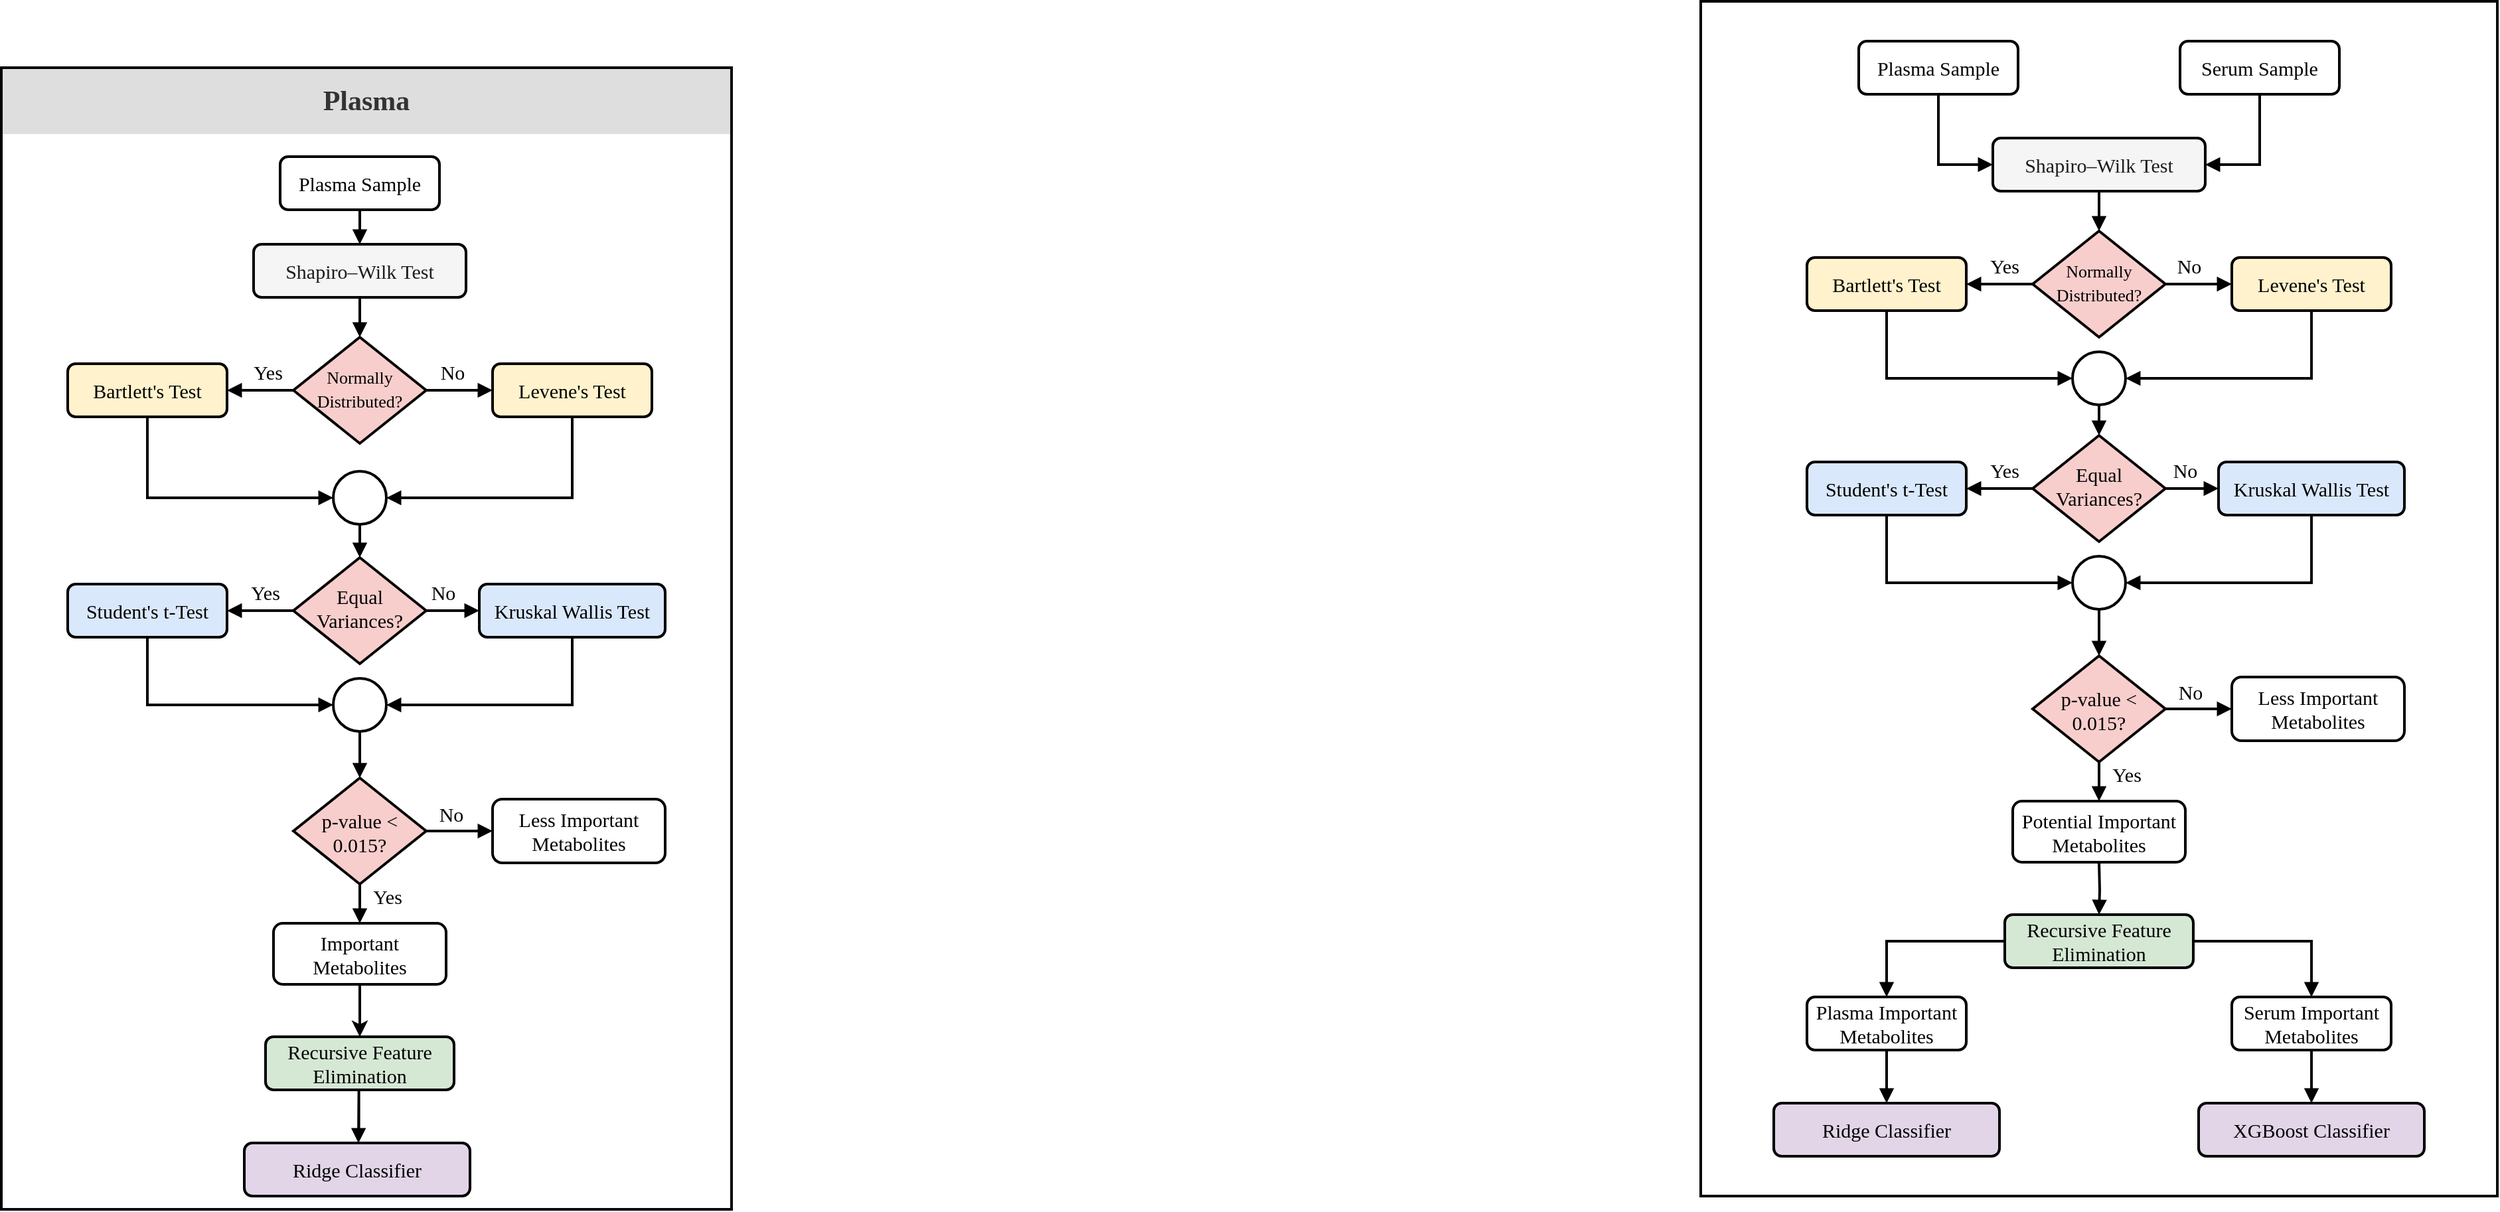 <mxfile version="15.9.1" type="device"><diagram id="C5RBs43oDa-KdzZeNtuy" name="Page-1"><mxGraphModel dx="2037" dy="1756" grid="1" gridSize="10" guides="1" tooltips="1" connect="1" arrows="1" fold="1" page="1" pageScale="1" pageWidth="827" pageHeight="1169" math="0" shadow="0"><root><mxCell id="WIyWlLk6GJQsqaUBKTNV-0"/><mxCell id="WIyWlLk6GJQsqaUBKTNV-1" parent="WIyWlLk6GJQsqaUBKTNV-0"/><mxCell id="wwj24LBQSRrs2mWUhyIL-0" value="" style="rounded=0;whiteSpace=wrap;html=1;fontFamily=Times New Roman;fontSize=15;fontColor=#000000;strokeColor=#000000;strokeWidth=2;fillColor=none;" parent="WIyWlLk6GJQsqaUBKTNV-1" vertex="1"><mxGeometry x="530" y="-70" width="600" height="900" as="geometry"/></mxCell><mxCell id="Ry-8MZ3kQZ3Y5aaG5d4y-0" style="edgeStyle=orthogonalEdgeStyle;rounded=0;orthogonalLoop=1;jettySize=auto;html=1;exitX=0;exitY=0.5;exitDx=0;exitDy=0;entryX=1;entryY=0.5;entryDx=0;entryDy=0;fontFamily=Times New Roman;fontSize=15;fontColor=#000000;endArrow=block;endFill=1;strokeWidth=2;" parent="WIyWlLk6GJQsqaUBKTNV-1" edge="1"><mxGeometry x="557" y="-24.5" as="geometry"><mxPoint x="772" y="347.75" as="sourcePoint"/></mxGeometry></mxCell><mxCell id="Ry-8MZ3kQZ3Y5aaG5d4y-55" value="&lt;font size=&quot;1&quot;&gt;&lt;b style=&quot;font-size: 21px&quot;&gt;Plasma&lt;br&gt;&lt;/b&gt;&lt;/font&gt;" style="rounded=0;whiteSpace=wrap;html=1;fontFamily=Times New Roman;fontSize=20;fontColor=#333333;strokeWidth=1;strokeColor=none;fillColor=#DEDEDE;" parent="WIyWlLk6GJQsqaUBKTNV-1" vertex="1"><mxGeometry x="-750" y="-20" width="550" height="50" as="geometry"/></mxCell><mxCell id="Ry-8MZ3kQZ3Y5aaG5d4y-63" value="" style="rounded=0;whiteSpace=wrap;html=1;fontFamily=Times New Roman;fontSize=15;fontColor=#000000;strokeColor=#000000;strokeWidth=2;fillColor=none;" parent="WIyWlLk6GJQsqaUBKTNV-1" vertex="1"><mxGeometry x="-750" y="-20" width="550" height="860" as="geometry"/></mxCell><mxCell id="mLjvoEHw3uMdFO4_nmo_-253" value="Shapiro–Wilk Test" style="rounded=1;whiteSpace=wrap;html=1;fontSize=15;glass=0;strokeWidth=2;shadow=0;fontStyle=0;fontFamily=Times New Roman;fillColor=#f5f5f5;fontColor=#1C1C1C;" parent="WIyWlLk6GJQsqaUBKTNV-1" vertex="1"><mxGeometry x="-560" y="113" width="160" height="40" as="geometry"/></mxCell><mxCell id="mLjvoEHw3uMdFO4_nmo_-255" value="&lt;font style=&quot;font-size: 13px&quot;&gt;Normally Distributed?&lt;/font&gt;" style="rhombus;whiteSpace=wrap;html=1;shadow=0;fontFamily=Times New Roman;fontSize=15;align=center;strokeWidth=2;spacing=6;spacingTop=-4;fontStyle=0;fillColor=#f8cecc;" parent="WIyWlLk6GJQsqaUBKTNV-1" vertex="1"><mxGeometry x="-530" y="183" width="100" height="80" as="geometry"/></mxCell><mxCell id="Ry-8MZ3kQZ3Y5aaG5d4y-53" style="edgeStyle=orthogonalEdgeStyle;rounded=0;orthogonalLoop=1;jettySize=auto;html=1;exitX=0.5;exitY=1;exitDx=0;exitDy=0;entryX=0.5;entryY=0;entryDx=0;entryDy=0;fontFamily=Times New Roman;fontSize=15;fontColor=#000000;endArrow=block;endFill=1;strokeWidth=2;" parent="WIyWlLk6GJQsqaUBKTNV-1" source="mLjvoEHw3uMdFO4_nmo_-253" target="mLjvoEHw3uMdFO4_nmo_-255" edge="1"><mxGeometry x="-750" y="-20" as="geometry"/></mxCell><mxCell id="mLjvoEHw3uMdFO4_nmo_-257" value="&lt;span style=&quot;font-size: 15px;&quot;&gt;Levene's Test&lt;/span&gt;" style="rounded=1;whiteSpace=wrap;html=1;fontSize=15;glass=0;strokeWidth=2;shadow=0;fontStyle=0;fontFamily=Times New Roman;fillColor=#fff2cc;" parent="WIyWlLk6GJQsqaUBKTNV-1" vertex="1"><mxGeometry x="-380" y="203" width="120" height="40" as="geometry"/></mxCell><mxCell id="Ry-8MZ3kQZ3Y5aaG5d4y-18" style="edgeStyle=orthogonalEdgeStyle;rounded=0;orthogonalLoop=1;jettySize=auto;html=1;exitX=1;exitY=0.5;exitDx=0;exitDy=0;entryX=0;entryY=0.5;entryDx=0;entryDy=0;fontFamily=Times New Roman;fontSize=15;fontColor=#000000;endArrow=block;endFill=1;strokeWidth=2;" parent="WIyWlLk6GJQsqaUBKTNV-1" source="mLjvoEHw3uMdFO4_nmo_-255" target="mLjvoEHw3uMdFO4_nmo_-257" edge="1"><mxGeometry x="-750" y="-20" as="geometry"/></mxCell><mxCell id="Ry-8MZ3kQZ3Y5aaG5d4y-52" style="edgeStyle=orthogonalEdgeStyle;rounded=0;orthogonalLoop=1;jettySize=auto;html=1;exitX=0.5;exitY=1;exitDx=0;exitDy=0;entryX=0.5;entryY=0;entryDx=0;entryDy=0;fontFamily=Times New Roman;fontSize=15;fontColor=#000000;endArrow=block;endFill=1;strokeWidth=2;" parent="WIyWlLk6GJQsqaUBKTNV-1" target="mLjvoEHw3uMdFO4_nmo_-253" edge="1"><mxGeometry x="-750" y="-20" as="geometry"><mxPoint x="-480" y="87" as="sourcePoint"/></mxGeometry></mxCell><mxCell id="mLjvoEHw3uMdFO4_nmo_-261" value="&lt;span style=&quot;font-size: 15px;&quot;&gt;Bartlett's Test&lt;/span&gt;" style="rounded=1;whiteSpace=wrap;html=1;fontSize=15;glass=0;strokeWidth=2;shadow=0;fontStyle=0;fontFamily=Times New Roman;fillColor=#fff2cc;" parent="WIyWlLk6GJQsqaUBKTNV-1" vertex="1"><mxGeometry x="-700" y="203" width="120" height="40" as="geometry"/></mxCell><mxCell id="Ry-8MZ3kQZ3Y5aaG5d4y-17" style="edgeStyle=orthogonalEdgeStyle;rounded=0;orthogonalLoop=1;jettySize=auto;html=1;exitX=0;exitY=0.5;exitDx=0;exitDy=0;entryX=1;entryY=0.5;entryDx=0;entryDy=0;fontFamily=Times New Roman;fontSize=15;fontColor=#000000;endArrow=block;endFill=1;strokeWidth=2;" parent="WIyWlLk6GJQsqaUBKTNV-1" source="mLjvoEHw3uMdFO4_nmo_-255" target="mLjvoEHw3uMdFO4_nmo_-261" edge="1"><mxGeometry x="-750" y="-20" as="geometry"/></mxCell><mxCell id="mLjvoEHw3uMdFO4_nmo_-262" value="Equal Variances?" style="rhombus;whiteSpace=wrap;html=1;shadow=0;fontFamily=Times New Roman;fontSize=15;align=center;strokeWidth=2;spacing=6;spacingTop=-4;fontStyle=0;fillColor=#f8cecc;" parent="WIyWlLk6GJQsqaUBKTNV-1" vertex="1"><mxGeometry x="-530" y="349" width="100" height="80" as="geometry"/></mxCell><mxCell id="mLjvoEHw3uMdFO4_nmo_-265" value="&lt;span style=&quot;font-size: 15px;&quot;&gt;Kruskal Wallis Test&lt;/span&gt;" style="rounded=1;whiteSpace=wrap;html=1;fontSize=15;glass=0;strokeWidth=2;shadow=0;fontStyle=0;fontFamily=Times New Roman;fillColor=#dae8fc;" parent="WIyWlLk6GJQsqaUBKTNV-1" vertex="1"><mxGeometry x="-390" y="369" width="140" height="40" as="geometry"/></mxCell><mxCell id="Ry-8MZ3kQZ3Y5aaG5d4y-20" style="edgeStyle=orthogonalEdgeStyle;rounded=0;orthogonalLoop=1;jettySize=auto;html=1;exitX=1;exitY=0.5;exitDx=0;exitDy=0;entryX=0;entryY=0.5;entryDx=0;entryDy=0;fontFamily=Times New Roman;fontSize=15;fontColor=#000000;endArrow=block;endFill=1;strokeWidth=2;" parent="WIyWlLk6GJQsqaUBKTNV-1" source="mLjvoEHw3uMdFO4_nmo_-262" target="mLjvoEHw3uMdFO4_nmo_-265" edge="1"><mxGeometry x="-750" y="-20" as="geometry"/></mxCell><mxCell id="mLjvoEHw3uMdFO4_nmo_-266" value="&lt;span style=&quot;font-size: 15px;&quot;&gt;Student's t-Test&lt;/span&gt;" style="rounded=1;whiteSpace=wrap;html=1;fontSize=15;glass=0;strokeWidth=2;shadow=0;fontStyle=0;fontFamily=Times New Roman;fillColor=#dae8fc;" parent="WIyWlLk6GJQsqaUBKTNV-1" vertex="1"><mxGeometry x="-700" y="369" width="120" height="40" as="geometry"/></mxCell><mxCell id="Ry-8MZ3kQZ3Y5aaG5d4y-19" style="edgeStyle=orthogonalEdgeStyle;rounded=0;orthogonalLoop=1;jettySize=auto;html=1;exitX=0;exitY=0.5;exitDx=0;exitDy=0;entryX=1;entryY=0.5;entryDx=0;entryDy=0;fontFamily=Times New Roman;fontSize=15;fontColor=#000000;endArrow=block;endFill=1;strokeWidth=2;" parent="WIyWlLk6GJQsqaUBKTNV-1" source="mLjvoEHw3uMdFO4_nmo_-262" target="mLjvoEHw3uMdFO4_nmo_-266" edge="1"><mxGeometry x="-750" y="-20" as="geometry"/></mxCell><mxCell id="Ry-8MZ3kQZ3Y5aaG5d4y-51" style="edgeStyle=orthogonalEdgeStyle;rounded=0;orthogonalLoop=1;jettySize=auto;html=1;exitX=0.5;exitY=1;exitDx=0;exitDy=0;entryX=0.5;entryY=0;entryDx=0;entryDy=0;fontFamily=Times New Roman;fontSize=15;fontColor=#000000;endArrow=block;endFill=1;strokeWidth=2;" parent="WIyWlLk6GJQsqaUBKTNV-1" source="mLjvoEHw3uMdFO4_nmo_-267" target="mLjvoEHw3uMdFO4_nmo_-262" edge="1"><mxGeometry x="-750" y="-20" as="geometry"/></mxCell><mxCell id="mLjvoEHw3uMdFO4_nmo_-267" value="" style="ellipse;whiteSpace=wrap;html=1;aspect=fixed;fontStyle=0;fontFamily=Times New Roman;fontSize=15;strokeWidth=2;" parent="WIyWlLk6GJQsqaUBKTNV-1" vertex="1"><mxGeometry x="-500" y="284" width="40" height="40" as="geometry"/></mxCell><mxCell id="Ry-8MZ3kQZ3Y5aaG5d4y-27" style="edgeStyle=orthogonalEdgeStyle;rounded=0;orthogonalLoop=1;jettySize=auto;html=1;exitX=0.5;exitY=1;exitDx=0;exitDy=0;entryX=1;entryY=0.5;entryDx=0;entryDy=0;fontFamily=Times New Roman;fontSize=15;fontColor=#000000;endArrow=block;endFill=1;strokeWidth=2;" parent="WIyWlLk6GJQsqaUBKTNV-1" source="mLjvoEHw3uMdFO4_nmo_-257" target="mLjvoEHw3uMdFO4_nmo_-267" edge="1"><mxGeometry x="-750" y="-20" as="geometry"/></mxCell><mxCell id="Ry-8MZ3kQZ3Y5aaG5d4y-26" style="edgeStyle=orthogonalEdgeStyle;rounded=0;orthogonalLoop=1;jettySize=auto;html=1;exitX=0.5;exitY=1;exitDx=0;exitDy=0;entryX=0;entryY=0.5;entryDx=0;entryDy=0;fontFamily=Times New Roman;fontSize=15;fontColor=#000000;endArrow=block;endFill=1;strokeWidth=2;" parent="WIyWlLk6GJQsqaUBKTNV-1" source="mLjvoEHw3uMdFO4_nmo_-261" target="mLjvoEHw3uMdFO4_nmo_-267" edge="1"><mxGeometry x="-750" y="-20" as="geometry"/></mxCell><mxCell id="mLjvoEHw3uMdFO4_nmo_-270" value="" style="ellipse;whiteSpace=wrap;html=1;aspect=fixed;fontStyle=0;fontFamily=Times New Roman;fontSize=15;strokeWidth=2;" parent="WIyWlLk6GJQsqaUBKTNV-1" vertex="1"><mxGeometry x="-500" y="440" width="40" height="40" as="geometry"/></mxCell><mxCell id="Ry-8MZ3kQZ3Y5aaG5d4y-28" style="edgeStyle=orthogonalEdgeStyle;rounded=0;orthogonalLoop=1;jettySize=auto;html=1;exitX=0.5;exitY=1;exitDx=0;exitDy=0;entryX=1;entryY=0.5;entryDx=0;entryDy=0;fontFamily=Times New Roman;fontSize=15;fontColor=#000000;endArrow=block;endFill=1;strokeWidth=2;" parent="WIyWlLk6GJQsqaUBKTNV-1" source="mLjvoEHw3uMdFO4_nmo_-265" target="mLjvoEHw3uMdFO4_nmo_-270" edge="1"><mxGeometry x="-750" y="-20" as="geometry"/></mxCell><mxCell id="Ry-8MZ3kQZ3Y5aaG5d4y-29" style="edgeStyle=orthogonalEdgeStyle;rounded=0;orthogonalLoop=1;jettySize=auto;html=1;exitX=0.5;exitY=1;exitDx=0;exitDy=0;entryX=0;entryY=0.5;entryDx=0;entryDy=0;fontFamily=Times New Roman;fontSize=15;fontColor=#000000;endArrow=block;endFill=1;strokeWidth=2;" parent="WIyWlLk6GJQsqaUBKTNV-1" source="mLjvoEHw3uMdFO4_nmo_-266" target="mLjvoEHw3uMdFO4_nmo_-270" edge="1"><mxGeometry x="-750" y="-20" as="geometry"/></mxCell><mxCell id="Ry-8MZ3kQZ3Y5aaG5d4y-47" style="edgeStyle=orthogonalEdgeStyle;rounded=0;orthogonalLoop=1;jettySize=auto;html=1;exitX=0.5;exitY=1;exitDx=0;exitDy=0;entryX=0.5;entryY=0;entryDx=0;entryDy=0;fontFamily=Times New Roman;fontSize=15;fontColor=#000000;endArrow=block;endFill=1;strokeWidth=2;" parent="WIyWlLk6GJQsqaUBKTNV-1" target="Ry-8MZ3kQZ3Y5aaG5d4y-46" edge="1"><mxGeometry x="-750" y="-20" as="geometry"><mxPoint x="-480" y="588" as="sourcePoint"/></mxGeometry></mxCell><mxCell id="mLjvoEHw3uMdFO4_nmo_-275" value="" style="rhombus;whiteSpace=wrap;html=1;shadow=0;fontFamily=Times New Roman;fontSize=15;align=center;strokeWidth=2;spacing=6;spacingTop=-4;fontStyle=0;fillColor=#f8cecc;" parent="WIyWlLk6GJQsqaUBKTNV-1" vertex="1"><mxGeometry x="-530" y="515" width="100" height="80" as="geometry"/></mxCell><mxCell id="Ry-8MZ3kQZ3Y5aaG5d4y-50" style="edgeStyle=orthogonalEdgeStyle;rounded=0;orthogonalLoop=1;jettySize=auto;html=1;exitX=0.5;exitY=1;exitDx=0;exitDy=0;entryX=0.5;entryY=0;entryDx=0;entryDy=0;fontFamily=Times New Roman;fontSize=15;fontColor=#000000;endArrow=block;endFill=1;strokeWidth=2;" parent="WIyWlLk6GJQsqaUBKTNV-1" source="mLjvoEHw3uMdFO4_nmo_-270" target="mLjvoEHw3uMdFO4_nmo_-275" edge="1"><mxGeometry x="-750" y="-20" as="geometry"/></mxCell><mxCell id="mLjvoEHw3uMdFO4_nmo_-278" value="Less Important Metabolites" style="rounded=1;whiteSpace=wrap;html=1;fontSize=15;glass=0;strokeWidth=2;shadow=0;fontStyle=0;fontFamily=Times New Roman;" parent="WIyWlLk6GJQsqaUBKTNV-1" vertex="1"><mxGeometry x="-380" y="531" width="130" height="48" as="geometry"/></mxCell><mxCell id="Ry-8MZ3kQZ3Y5aaG5d4y-22" style="edgeStyle=orthogonalEdgeStyle;rounded=0;orthogonalLoop=1;jettySize=auto;html=1;exitX=1;exitY=0.5;exitDx=0;exitDy=0;entryX=0;entryY=0.5;entryDx=0;entryDy=0;fontFamily=Times New Roman;fontSize=15;fontColor=#000000;endArrow=block;endFill=1;strokeWidth=2;" parent="WIyWlLk6GJQsqaUBKTNV-1" source="mLjvoEHw3uMdFO4_nmo_-275" target="mLjvoEHw3uMdFO4_nmo_-278" edge="1"><mxGeometry x="-750" y="-20" as="geometry"/></mxCell><mxCell id="Ry-8MZ3kQZ3Y5aaG5d4y-23" value="Yes" style="text;html=1;strokeColor=none;fillColor=none;align=center;verticalAlign=middle;whiteSpace=wrap;rounded=0;fontFamily=Times New Roman;fontSize=15;fontColor=#000000;strokeWidth=2;" parent="WIyWlLk6GJQsqaUBKTNV-1" vertex="1"><mxGeometry x="-569" y="199" width="40" height="20" as="geometry"/></mxCell><mxCell id="Ry-8MZ3kQZ3Y5aaG5d4y-24" value="No" style="text;html=1;strokeColor=none;fillColor=none;align=center;verticalAlign=middle;whiteSpace=wrap;rounded=0;fontFamily=Times New Roman;fontSize=15;fontColor=#000000;strokeWidth=2;" parent="WIyWlLk6GJQsqaUBKTNV-1" vertex="1"><mxGeometry x="-430" y="199" width="40" height="20" as="geometry"/></mxCell><mxCell id="Ry-8MZ3kQZ3Y5aaG5d4y-38" value="Yes" style="text;html=1;strokeColor=none;fillColor=none;align=center;verticalAlign=middle;whiteSpace=wrap;rounded=0;fontFamily=Times New Roman;fontSize=15;fontColor=#000000;strokeWidth=2;" parent="WIyWlLk6GJQsqaUBKTNV-1" vertex="1"><mxGeometry x="-571" y="365" width="40" height="20" as="geometry"/></mxCell><mxCell id="Ry-8MZ3kQZ3Y5aaG5d4y-39" value="No" style="text;html=1;strokeColor=none;fillColor=none;align=center;verticalAlign=middle;whiteSpace=wrap;rounded=0;fontFamily=Times New Roman;fontSize=15;fontColor=#000000;strokeWidth=2;" parent="WIyWlLk6GJQsqaUBKTNV-1" vertex="1"><mxGeometry x="-437" y="365" width="40" height="20" as="geometry"/></mxCell><mxCell id="Ry-8MZ3kQZ3Y5aaG5d4y-41" value="No" style="text;html=1;strokeColor=none;fillColor=none;align=center;verticalAlign=middle;whiteSpace=wrap;rounded=0;fontFamily=Times New Roman;fontSize=15;fontColor=#000000;strokeWidth=2;" parent="WIyWlLk6GJQsqaUBKTNV-1" vertex="1"><mxGeometry x="-431" y="532" width="40" height="20" as="geometry"/></mxCell><mxCell id="oXN0grTlK2eAXWDE2k6D-16" value="" style="edgeStyle=orthogonalEdgeStyle;rounded=0;orthogonalLoop=1;jettySize=auto;html=1;strokeWidth=2;exitX=0.5;exitY=1;exitDx=0;exitDy=0;" parent="WIyWlLk6GJQsqaUBKTNV-1" source="Ry-8MZ3kQZ3Y5aaG5d4y-46" target="oXN0grTlK2eAXWDE2k6D-1" edge="1"><mxGeometry x="-750" y="-20" as="geometry"><mxPoint x="-545" y="645" as="sourcePoint"/></mxGeometry></mxCell><mxCell id="Ry-8MZ3kQZ3Y5aaG5d4y-46" value="Important Metabolites" style="rounded=1;whiteSpace=wrap;html=1;fontSize=15;glass=0;strokeWidth=2;shadow=0;fontStyle=0;fontFamily=Times New Roman;" parent="WIyWlLk6GJQsqaUBKTNV-1" vertex="1"><mxGeometry x="-545" y="624.5" width="130" height="46" as="geometry"/></mxCell><mxCell id="Ry-8MZ3kQZ3Y5aaG5d4y-48" value="Yes" style="text;html=1;strokeColor=none;fillColor=none;align=center;verticalAlign=middle;whiteSpace=wrap;rounded=0;fontFamily=Times New Roman;fontSize=15;fontColor=#000000;strokeWidth=2;" parent="WIyWlLk6GJQsqaUBKTNV-1" vertex="1"><mxGeometry x="-479" y="594" width="40" height="20" as="geometry"/></mxCell><mxCell id="Y5gwh7BrrQ3LUPZN5DZS-0" value="&lt;font face=&quot;Times New Roman&quot;&gt;&lt;span style=&quot;font-size: 15px&quot;&gt;p-value &amp;lt; 0.015?&lt;/span&gt;&lt;/font&gt;" style="text;html=1;strokeColor=none;fillColor=none;align=center;verticalAlign=middle;whiteSpace=wrap;rounded=0;" parent="WIyWlLk6GJQsqaUBKTNV-1" vertex="1"><mxGeometry x="-515" y="536" width="70" height="40" as="geometry"/></mxCell><mxCell id="oXN0grTlK2eAXWDE2k6D-1" value="Recursive Feature Elimination" style="rounded=1;whiteSpace=wrap;html=1;fontSize=15;glass=0;strokeWidth=2;shadow=0;fontStyle=0;fontFamily=Times New Roman;fillColor=#d5e8d4;" parent="WIyWlLk6GJQsqaUBKTNV-1" vertex="1"><mxGeometry x="-551" y="710" width="142" height="40" as="geometry"/></mxCell><mxCell id="oXN0grTlK2eAXWDE2k6D-13" value="&lt;span style=&quot;font-size: 15px&quot;&gt;Ridge Classifier&lt;/span&gt;" style="rounded=1;whiteSpace=wrap;html=1;fontSize=15;glass=0;strokeWidth=2;shadow=0;fontStyle=0;fontFamily=Times New Roman;fillColor=#e1d5e7;" parent="WIyWlLk6GJQsqaUBKTNV-1" vertex="1"><mxGeometry x="-567" y="790" width="170" height="40" as="geometry"/></mxCell><mxCell id="oXN0grTlK2eAXWDE2k6D-22" value="Shapiro–Wilk Test" style="rounded=1;whiteSpace=wrap;html=1;fontSize=15;glass=0;strokeWidth=2;shadow=0;fontStyle=0;fontFamily=Times New Roman;fillColor=#f5f5f5;fontColor=#1C1C1C;" parent="WIyWlLk6GJQsqaUBKTNV-1" vertex="1"><mxGeometry x="750" y="33" width="160" height="40" as="geometry"/></mxCell><mxCell id="oXN0grTlK2eAXWDE2k6D-25" value="&lt;font style=&quot;font-size: 13px&quot;&gt;Normally Distributed?&lt;/font&gt;" style="rhombus;whiteSpace=wrap;html=1;shadow=0;fontFamily=Times New Roman;fontSize=15;align=center;strokeWidth=2;spacing=6;spacingTop=-4;fontStyle=0;fillColor=#f8cecc;" parent="WIyWlLk6GJQsqaUBKTNV-1" vertex="1"><mxGeometry x="780" y="103" width="100" height="80" as="geometry"/></mxCell><mxCell id="oXN0grTlK2eAXWDE2k6D-21" style="edgeStyle=orthogonalEdgeStyle;rounded=0;orthogonalLoop=1;jettySize=auto;html=1;exitX=0.5;exitY=1;exitDx=0;exitDy=0;entryX=0.5;entryY=0;entryDx=0;entryDy=0;fontFamily=Helvetica;fontSize=11;fontColor=rgb(0, 0, 0);endArrow=block;endFill=1;strokeWidth=2;" parent="WIyWlLk6GJQsqaUBKTNV-1" source="oXN0grTlK2eAXWDE2k6D-22" target="oXN0grTlK2eAXWDE2k6D-25" edge="1"><mxGeometry x="-40" y="-100" as="geometry"/></mxCell><mxCell id="oXN0grTlK2eAXWDE2k6D-27" value="&lt;span style=&quot;font-size: 15px;&quot;&gt;Levene's Test&lt;/span&gt;" style="rounded=1;whiteSpace=wrap;html=1;fontSize=15;glass=0;strokeWidth=2;shadow=0;fontStyle=0;fontFamily=Times New Roman;fillColor=#fff2cc;" parent="WIyWlLk6GJQsqaUBKTNV-1" vertex="1"><mxGeometry x="930" y="123" width="120" height="40" as="geometry"/></mxCell><mxCell id="oXN0grTlK2eAXWDE2k6D-24" style="edgeStyle=orthogonalEdgeStyle;rounded=0;orthogonalLoop=1;jettySize=auto;html=1;exitX=1;exitY=0.5;exitDx=0;exitDy=0;entryX=0;entryY=0.5;entryDx=0;entryDy=0;fontFamily=Helvetica;fontSize=11;fontColor=rgb(0, 0, 0);endArrow=block;endFill=1;strokeWidth=2;" parent="WIyWlLk6GJQsqaUBKTNV-1" source="oXN0grTlK2eAXWDE2k6D-25" target="oXN0grTlK2eAXWDE2k6D-27" edge="1"><mxGeometry x="-40" y="-100" as="geometry"/></mxCell><mxCell id="oXN0grTlK2eAXWDE2k6D-31" value="&lt;span style=&quot;font-size: 15px;&quot;&gt;Bartlett's Test&lt;/span&gt;" style="rounded=1;whiteSpace=wrap;html=1;fontSize=15;glass=0;strokeWidth=2;shadow=0;fontStyle=0;fontFamily=Times New Roman;fillColor=#fff2cc;" parent="WIyWlLk6GJQsqaUBKTNV-1" vertex="1"><mxGeometry x="610" y="123" width="120" height="40" as="geometry"/></mxCell><mxCell id="oXN0grTlK2eAXWDE2k6D-23" style="edgeStyle=orthogonalEdgeStyle;rounded=0;orthogonalLoop=1;jettySize=auto;html=1;exitX=0;exitY=0.5;exitDx=0;exitDy=0;entryX=1;entryY=0.5;entryDx=0;entryDy=0;fontFamily=Helvetica;fontSize=11;fontColor=rgb(0, 0, 0);endArrow=block;endFill=1;strokeWidth=2;" parent="WIyWlLk6GJQsqaUBKTNV-1" source="oXN0grTlK2eAXWDE2k6D-25" target="oXN0grTlK2eAXWDE2k6D-31" edge="1"><mxGeometry x="-40" y="-100" as="geometry"/></mxCell><mxCell id="oXN0grTlK2eAXWDE2k6D-34" value="Equal Variances?" style="rhombus;whiteSpace=wrap;html=1;shadow=0;fontFamily=Times New Roman;fontSize=15;align=center;strokeWidth=2;spacing=6;spacingTop=-4;fontStyle=0;fillColor=#f8cecc;" parent="WIyWlLk6GJQsqaUBKTNV-1" vertex="1"><mxGeometry x="780" y="257" width="100" height="80" as="geometry"/></mxCell><mxCell id="oXN0grTlK2eAXWDE2k6D-36" value="&lt;span style=&quot;font-size: 15px;&quot;&gt;Kruskal Wallis Test&lt;/span&gt;" style="rounded=1;whiteSpace=wrap;html=1;fontSize=15;glass=0;strokeWidth=2;shadow=0;fontStyle=0;fontFamily=Times New Roman;fillColor=#dae8fc;" parent="WIyWlLk6GJQsqaUBKTNV-1" vertex="1"><mxGeometry x="920" y="277" width="140" height="40" as="geometry"/></mxCell><mxCell id="oXN0grTlK2eAXWDE2k6D-33" style="edgeStyle=orthogonalEdgeStyle;rounded=0;orthogonalLoop=1;jettySize=auto;html=1;exitX=1;exitY=0.5;exitDx=0;exitDy=0;entryX=0;entryY=0.5;entryDx=0;entryDy=0;fontFamily=Helvetica;fontSize=11;fontColor=rgb(0, 0, 0);endArrow=block;endFill=1;strokeWidth=2;" parent="WIyWlLk6GJQsqaUBKTNV-1" source="oXN0grTlK2eAXWDE2k6D-34" target="oXN0grTlK2eAXWDE2k6D-36" edge="1"><mxGeometry x="-40" y="-112" as="geometry"/></mxCell><mxCell id="oXN0grTlK2eAXWDE2k6D-38" value="&lt;span style=&quot;font-size: 15px;&quot;&gt;Student's t-Test&lt;/span&gt;" style="rounded=1;whiteSpace=wrap;html=1;fontSize=15;glass=0;strokeWidth=2;shadow=0;fontStyle=0;fontFamily=Times New Roman;fillColor=#dae8fc;" parent="WIyWlLk6GJQsqaUBKTNV-1" vertex="1"><mxGeometry x="610" y="277" width="120" height="40" as="geometry"/></mxCell><mxCell id="oXN0grTlK2eAXWDE2k6D-32" style="edgeStyle=orthogonalEdgeStyle;rounded=0;orthogonalLoop=1;jettySize=auto;html=1;exitX=0;exitY=0.5;exitDx=0;exitDy=0;entryX=1;entryY=0.5;entryDx=0;entryDy=0;fontFamily=Helvetica;fontSize=11;fontColor=rgb(0, 0, 0);endArrow=block;endFill=1;strokeWidth=2;" parent="WIyWlLk6GJQsqaUBKTNV-1" source="oXN0grTlK2eAXWDE2k6D-34" target="oXN0grTlK2eAXWDE2k6D-38" edge="1"><mxGeometry x="-40" y="-112" as="geometry"/></mxCell><mxCell id="oXN0grTlK2eAXWDE2k6D-39" style="edgeStyle=orthogonalEdgeStyle;rounded=0;orthogonalLoop=1;jettySize=auto;html=1;exitX=0.5;exitY=1;exitDx=0;exitDy=0;entryX=0.5;entryY=0;entryDx=0;entryDy=0;fontFamily=Helvetica;fontSize=11;fontColor=rgb(0, 0, 0);endArrow=block;endFill=1;strokeWidth=2;" parent="WIyWlLk6GJQsqaUBKTNV-1" source="oXN0grTlK2eAXWDE2k6D-40" target="oXN0grTlK2eAXWDE2k6D-34" edge="1"><mxGeometry x="-40" y="-112" as="geometry"/></mxCell><mxCell id="oXN0grTlK2eAXWDE2k6D-40" value="" style="ellipse;whiteSpace=wrap;html=1;aspect=fixed;fontStyle=0;fontFamily=Times New Roman;fontSize=15;strokeWidth=2;" parent="WIyWlLk6GJQsqaUBKTNV-1" vertex="1"><mxGeometry x="810" y="194" width="40" height="40" as="geometry"/></mxCell><mxCell id="oXN0grTlK2eAXWDE2k6D-26" style="edgeStyle=orthogonalEdgeStyle;rounded=0;orthogonalLoop=1;jettySize=auto;html=1;exitX=0.5;exitY=1;exitDx=0;exitDy=0;entryX=1;entryY=0.5;entryDx=0;entryDy=0;fontFamily=Helvetica;fontSize=11;fontColor=rgb(0, 0, 0);endArrow=block;endFill=1;strokeWidth=2;" parent="WIyWlLk6GJQsqaUBKTNV-1" source="oXN0grTlK2eAXWDE2k6D-27" target="oXN0grTlK2eAXWDE2k6D-40" edge="1"><mxGeometry x="-40" y="-100" as="geometry"/></mxCell><mxCell id="oXN0grTlK2eAXWDE2k6D-30" style="edgeStyle=orthogonalEdgeStyle;rounded=0;orthogonalLoop=1;jettySize=auto;html=1;exitX=0.5;exitY=1;exitDx=0;exitDy=0;entryX=0;entryY=0.5;entryDx=0;entryDy=0;fontFamily=Helvetica;fontSize=11;fontColor=rgb(0, 0, 0);endArrow=block;endFill=1;strokeWidth=2;" parent="WIyWlLk6GJQsqaUBKTNV-1" source="oXN0grTlK2eAXWDE2k6D-31" target="oXN0grTlK2eAXWDE2k6D-40" edge="1"><mxGeometry x="-40" y="-100" as="geometry"/></mxCell><mxCell id="oXN0grTlK2eAXWDE2k6D-42" value="" style="ellipse;whiteSpace=wrap;html=1;aspect=fixed;fontStyle=0;fontFamily=Times New Roman;fontSize=15;strokeWidth=2;" parent="WIyWlLk6GJQsqaUBKTNV-1" vertex="1"><mxGeometry x="810" y="348" width="40" height="40" as="geometry"/></mxCell><mxCell id="oXN0grTlK2eAXWDE2k6D-35" style="edgeStyle=orthogonalEdgeStyle;rounded=0;orthogonalLoop=1;jettySize=auto;html=1;exitX=0.5;exitY=1;exitDx=0;exitDy=0;entryX=1;entryY=0.5;entryDx=0;entryDy=0;fontFamily=Helvetica;fontSize=11;fontColor=rgb(0, 0, 0);endArrow=block;endFill=1;strokeWidth=2;" parent="WIyWlLk6GJQsqaUBKTNV-1" source="oXN0grTlK2eAXWDE2k6D-36" target="oXN0grTlK2eAXWDE2k6D-42" edge="1"><mxGeometry x="-40" y="-112" as="geometry"/></mxCell><mxCell id="oXN0grTlK2eAXWDE2k6D-37" style="edgeStyle=orthogonalEdgeStyle;rounded=0;orthogonalLoop=1;jettySize=auto;html=1;exitX=0.5;exitY=1;exitDx=0;exitDy=0;entryX=0;entryY=0.5;entryDx=0;entryDy=0;fontFamily=Helvetica;fontSize=11;fontColor=rgb(0, 0, 0);endArrow=block;endFill=1;strokeWidth=2;" parent="WIyWlLk6GJQsqaUBKTNV-1" source="oXN0grTlK2eAXWDE2k6D-38" target="oXN0grTlK2eAXWDE2k6D-42" edge="1"><mxGeometry x="-40" y="-112" as="geometry"/></mxCell><mxCell id="oXN0grTlK2eAXWDE2k6D-44" style="edgeStyle=orthogonalEdgeStyle;rounded=0;orthogonalLoop=1;jettySize=auto;html=1;exitX=0.5;exitY=1;exitDx=0;exitDy=0;entryX=0.5;entryY=0;entryDx=0;entryDy=0;fontFamily=Helvetica;fontSize=11;fontColor=rgb(0, 0, 0);endArrow=block;endFill=1;strokeWidth=2;" parent="WIyWlLk6GJQsqaUBKTNV-1" target="oXN0grTlK2eAXWDE2k6D-54" edge="1"><mxGeometry x="-40" y="-112" as="geometry"><mxPoint x="830" y="496" as="sourcePoint"/></mxGeometry></mxCell><mxCell id="oXN0grTlK2eAXWDE2k6D-45" value="" style="rhombus;whiteSpace=wrap;html=1;shadow=0;fontFamily=Times New Roman;fontSize=15;align=center;strokeWidth=2;spacing=6;spacingTop=-4;fontStyle=0;fillColor=#f8cecc;" parent="WIyWlLk6GJQsqaUBKTNV-1" vertex="1"><mxGeometry x="780" y="423" width="100" height="80" as="geometry"/></mxCell><mxCell id="oXN0grTlK2eAXWDE2k6D-41" style="edgeStyle=orthogonalEdgeStyle;rounded=0;orthogonalLoop=1;jettySize=auto;html=1;exitX=0.5;exitY=1;exitDx=0;exitDy=0;entryX=0.5;entryY=0;entryDx=0;entryDy=0;fontFamily=Helvetica;fontSize=11;fontColor=rgb(0, 0, 0);endArrow=block;endFill=1;strokeWidth=2;" parent="WIyWlLk6GJQsqaUBKTNV-1" source="oXN0grTlK2eAXWDE2k6D-42" target="oXN0grTlK2eAXWDE2k6D-45" edge="1"><mxGeometry x="-40" y="-112" as="geometry"/></mxCell><mxCell id="oXN0grTlK2eAXWDE2k6D-46" value="Less Important Metabolites" style="rounded=1;whiteSpace=wrap;html=1;fontSize=15;glass=0;strokeWidth=2;shadow=0;fontStyle=0;fontFamily=Times New Roman;" parent="WIyWlLk6GJQsqaUBKTNV-1" vertex="1"><mxGeometry x="930" y="439" width="130" height="48" as="geometry"/></mxCell><mxCell id="oXN0grTlK2eAXWDE2k6D-43" style="edgeStyle=orthogonalEdgeStyle;rounded=0;orthogonalLoop=1;jettySize=auto;html=1;exitX=1;exitY=0.5;exitDx=0;exitDy=0;entryX=0;entryY=0.5;entryDx=0;entryDy=0;fontFamily=Helvetica;fontSize=11;fontColor=rgb(0, 0, 0);endArrow=block;endFill=1;strokeWidth=2;" parent="WIyWlLk6GJQsqaUBKTNV-1" source="oXN0grTlK2eAXWDE2k6D-45" target="oXN0grTlK2eAXWDE2k6D-46" edge="1"><mxGeometry x="-40" y="-112" as="geometry"/></mxCell><mxCell id="oXN0grTlK2eAXWDE2k6D-47" value="Yes" style="text;html=1;strokeColor=none;fillColor=none;align=center;verticalAlign=middle;whiteSpace=wrap;rounded=0;fontFamily=Times New Roman;fontSize=15;fontColor=#000000;strokeWidth=2;" parent="WIyWlLk6GJQsqaUBKTNV-1" vertex="1"><mxGeometry x="739" y="119" width="40" height="20" as="geometry"/></mxCell><mxCell id="oXN0grTlK2eAXWDE2k6D-48" value="No" style="text;html=1;strokeColor=none;fillColor=none;align=center;verticalAlign=middle;whiteSpace=wrap;rounded=0;fontFamily=Times New Roman;fontSize=15;fontColor=#000000;strokeWidth=2;" parent="WIyWlLk6GJQsqaUBKTNV-1" vertex="1"><mxGeometry x="878" y="119" width="40" height="20" as="geometry"/></mxCell><mxCell id="oXN0grTlK2eAXWDE2k6D-49" value="Yes" style="text;html=1;strokeColor=none;fillColor=none;align=center;verticalAlign=middle;whiteSpace=wrap;rounded=0;fontFamily=Times New Roman;fontSize=15;fontColor=#000000;strokeWidth=2;" parent="WIyWlLk6GJQsqaUBKTNV-1" vertex="1"><mxGeometry x="739" y="273" width="40" height="20" as="geometry"/></mxCell><mxCell id="oXN0grTlK2eAXWDE2k6D-50" value="No" style="text;html=1;strokeColor=none;fillColor=none;align=center;verticalAlign=middle;whiteSpace=wrap;rounded=0;fontFamily=Times New Roman;fontSize=15;fontColor=#000000;strokeWidth=2;" parent="WIyWlLk6GJQsqaUBKTNV-1" vertex="1"><mxGeometry x="875" y="273" width="40" height="20" as="geometry"/></mxCell><mxCell id="oXN0grTlK2eAXWDE2k6D-51" value="No" style="text;html=1;strokeColor=none;fillColor=none;align=center;verticalAlign=middle;whiteSpace=wrap;rounded=0;fontFamily=Times New Roman;fontSize=15;fontColor=#000000;strokeWidth=2;" parent="WIyWlLk6GJQsqaUBKTNV-1" vertex="1"><mxGeometry x="879" y="440" width="40" height="20" as="geometry"/></mxCell><mxCell id="oXN0grTlK2eAXWDE2k6D-54" value="Potential Important Metabolites" style="rounded=1;whiteSpace=wrap;html=1;fontSize=15;glass=0;strokeWidth=2;shadow=0;fontStyle=0;fontFamily=Times New Roman;" parent="WIyWlLk6GJQsqaUBKTNV-1" vertex="1"><mxGeometry x="765" y="532.5" width="130" height="46" as="geometry"/></mxCell><mxCell id="oXN0grTlK2eAXWDE2k6D-55" value="Yes" style="text;html=1;strokeColor=none;fillColor=none;align=center;verticalAlign=middle;whiteSpace=wrap;rounded=0;fontFamily=Times New Roman;fontSize=15;fontColor=#000000;strokeWidth=2;" parent="WIyWlLk6GJQsqaUBKTNV-1" vertex="1"><mxGeometry x="831" y="502" width="40" height="20" as="geometry"/></mxCell><mxCell id="oXN0grTlK2eAXWDE2k6D-56" value="&lt;font face=&quot;Times New Roman&quot;&gt;&lt;span style=&quot;font-size: 15px&quot;&gt;p-value &amp;lt; 0.015?&lt;/span&gt;&lt;/font&gt;" style="text;html=1;strokeColor=none;fillColor=none;align=center;verticalAlign=middle;whiteSpace=wrap;rounded=0;" parent="WIyWlLk6GJQsqaUBKTNV-1" vertex="1"><mxGeometry x="795" y="444" width="70" height="40" as="geometry"/></mxCell><mxCell id="oXN0grTlK2eAXWDE2k6D-61" value="&lt;span style=&quot;font-size: 15px&quot;&gt;XGBoost Classifier&lt;/span&gt;" style="rounded=1;whiteSpace=wrap;html=1;fontSize=15;glass=0;strokeWidth=2;shadow=0;fontStyle=0;fontFamily=Times New Roman;fillColor=#e1d5e7;" parent="WIyWlLk6GJQsqaUBKTNV-1" vertex="1"><mxGeometry x="905" y="760" width="170" height="40" as="geometry"/></mxCell><mxCell id="xgjm8-QiR800L5wqgHzL-3" style="edgeStyle=orthogonalEdgeStyle;rounded=0;orthogonalLoop=1;jettySize=auto;html=1;fontFamily=Times New Roman;fontSize=15;fontColor=#000000;endArrow=block;endFill=1;strokeWidth=2;" parent="WIyWlLk6GJQsqaUBKTNV-1" edge="1"><mxGeometry x="-1350.53" as="geometry"><mxPoint x="-480.71" y="780.06" as="sourcePoint"/><mxPoint x="-481" y="790" as="targetPoint"/><Array as="points"><mxPoint x="-480.71" y="750.06"/><mxPoint x="-480.71" y="750.06"/></Array></mxGeometry></mxCell><mxCell id="xgjm8-QiR800L5wqgHzL-5" value="" style="edgeStyle=orthogonalEdgeStyle;rounded=0;orthogonalLoop=1;jettySize=auto;html=1;strokeWidth=2;exitX=0.5;exitY=1;exitDx=0;exitDy=0;endArrow=block;endFill=1;" parent="WIyWlLk6GJQsqaUBKTNV-1" target="xgjm8-QiR800L5wqgHzL-6" edge="1"><mxGeometry x="560" y="-112" as="geometry"><mxPoint x="830" y="578.5" as="sourcePoint"/></mxGeometry></mxCell><mxCell id="Z5krfu6BzL4HLpa1fjFa-6" style="edgeStyle=orthogonalEdgeStyle;rounded=0;orthogonalLoop=1;jettySize=auto;html=1;exitX=1;exitY=0.5;exitDx=0;exitDy=0;entryX=0.5;entryY=0;entryDx=0;entryDy=0;strokeWidth=2;endArrow=block;endFill=1;" edge="1" parent="WIyWlLk6GJQsqaUBKTNV-1" source="xgjm8-QiR800L5wqgHzL-6" target="xgjm8-QiR800L5wqgHzL-12"><mxGeometry relative="1" as="geometry"/></mxCell><mxCell id="Z5krfu6BzL4HLpa1fjFa-7" style="edgeStyle=orthogonalEdgeStyle;rounded=0;orthogonalLoop=1;jettySize=auto;html=1;exitX=0;exitY=0.5;exitDx=0;exitDy=0;entryX=0.5;entryY=0;entryDx=0;entryDy=0;strokeWidth=2;endArrow=block;endFill=1;" edge="1" parent="WIyWlLk6GJQsqaUBKTNV-1" source="xgjm8-QiR800L5wqgHzL-6" target="xgjm8-QiR800L5wqgHzL-14"><mxGeometry relative="1" as="geometry"/></mxCell><mxCell id="xgjm8-QiR800L5wqgHzL-6" value="Recursive Feature Elimination" style="rounded=1;whiteSpace=wrap;html=1;fontSize=15;glass=0;strokeWidth=2;shadow=0;fontStyle=0;fontFamily=Times New Roman;fillColor=#d5e8d4;" parent="WIyWlLk6GJQsqaUBKTNV-1" vertex="1"><mxGeometry x="759" y="618" width="142" height="40" as="geometry"/></mxCell><mxCell id="Z5krfu6BzL4HLpa1fjFa-5" style="edgeStyle=orthogonalEdgeStyle;rounded=0;orthogonalLoop=1;jettySize=auto;html=1;exitX=0.5;exitY=1;exitDx=0;exitDy=0;entryX=0.5;entryY=0;entryDx=0;entryDy=0;strokeWidth=2;endArrow=block;endFill=1;" edge="1" parent="WIyWlLk6GJQsqaUBKTNV-1" source="xgjm8-QiR800L5wqgHzL-12" target="oXN0grTlK2eAXWDE2k6D-61"><mxGeometry relative="1" as="geometry"/></mxCell><mxCell id="xgjm8-QiR800L5wqgHzL-12" value="&lt;span style=&quot;font-size: 15px&quot;&gt;&lt;font style=&quot;font-size: 15px&quot;&gt;Serum Important Metabolites&lt;/font&gt;&lt;/span&gt;" style="rounded=1;whiteSpace=wrap;html=1;fontSize=15;glass=0;strokeWidth=2;shadow=0;fontStyle=0;fontFamily=Times New Roman;" parent="WIyWlLk6GJQsqaUBKTNV-1" vertex="1"><mxGeometry x="930" y="680" width="120" height="40" as="geometry"/></mxCell><mxCell id="xgjm8-QiR800L5wqgHzL-13" value="&lt;span style=&quot;font-size: 15px&quot;&gt;&lt;font style=&quot;font-size: 15px&quot;&gt;Plasma Sample&lt;/font&gt;&lt;/span&gt;" style="rounded=1;whiteSpace=wrap;html=1;fontSize=15;glass=0;strokeWidth=2;shadow=0;fontStyle=0;fontFamily=Times New Roman;" parent="WIyWlLk6GJQsqaUBKTNV-1" vertex="1"><mxGeometry x="-540" y="47" width="120" height="40" as="geometry"/></mxCell><mxCell id="Z5krfu6BzL4HLpa1fjFa-4" style="edgeStyle=orthogonalEdgeStyle;rounded=0;orthogonalLoop=1;jettySize=auto;html=1;exitX=0.5;exitY=1;exitDx=0;exitDy=0;entryX=0.5;entryY=0;entryDx=0;entryDy=0;strokeWidth=2;endArrow=block;endFill=1;" edge="1" parent="WIyWlLk6GJQsqaUBKTNV-1" source="xgjm8-QiR800L5wqgHzL-14" target="xgjm8-QiR800L5wqgHzL-16"><mxGeometry relative="1" as="geometry"/></mxCell><mxCell id="xgjm8-QiR800L5wqgHzL-14" value="&lt;span style=&quot;font-size: 15px&quot;&gt;&lt;font style=&quot;font-size: 15px&quot;&gt;Plasma Important Metabolites&lt;/font&gt;&lt;/span&gt;" style="rounded=1;whiteSpace=wrap;html=1;fontSize=15;glass=0;strokeWidth=2;shadow=0;fontStyle=0;fontFamily=Times New Roman;" parent="WIyWlLk6GJQsqaUBKTNV-1" vertex="1"><mxGeometry x="610" y="680" width="120" height="40" as="geometry"/></mxCell><mxCell id="xgjm8-QiR800L5wqgHzL-16" value="&lt;span style=&quot;font-size: 15px&quot;&gt;Ridge Classifier&lt;/span&gt;" style="rounded=1;whiteSpace=wrap;html=1;fontSize=15;glass=0;strokeWidth=2;shadow=0;fontStyle=0;fontFamily=Times New Roman;fillColor=#e1d5e7;" parent="WIyWlLk6GJQsqaUBKTNV-1" vertex="1"><mxGeometry x="585" y="760" width="170" height="40" as="geometry"/></mxCell><mxCell id="Z5krfu6BzL4HLpa1fjFa-9" style="edgeStyle=orthogonalEdgeStyle;rounded=0;orthogonalLoop=1;jettySize=auto;html=1;exitX=0.5;exitY=1;exitDx=0;exitDy=0;entryX=1;entryY=0.5;entryDx=0;entryDy=0;strokeWidth=2;endArrow=block;endFill=1;" edge="1" parent="WIyWlLk6GJQsqaUBKTNV-1" source="xgjm8-QiR800L5wqgHzL-22" target="oXN0grTlK2eAXWDE2k6D-22"><mxGeometry relative="1" as="geometry"/></mxCell><mxCell id="xgjm8-QiR800L5wqgHzL-22" value="&lt;span style=&quot;font-size: 15px&quot;&gt;&lt;font style=&quot;font-size: 15px&quot;&gt;Serum Sample&lt;/font&gt;&lt;/span&gt;" style="rounded=1;whiteSpace=wrap;html=1;fontSize=15;glass=0;strokeWidth=2;shadow=0;fontStyle=0;fontFamily=Times New Roman;" parent="WIyWlLk6GJQsqaUBKTNV-1" vertex="1"><mxGeometry x="891" y="-40" width="120" height="40" as="geometry"/></mxCell><mxCell id="Z5krfu6BzL4HLpa1fjFa-8" style="edgeStyle=orthogonalEdgeStyle;rounded=0;orthogonalLoop=1;jettySize=auto;html=1;exitX=0.5;exitY=1;exitDx=0;exitDy=0;entryX=0;entryY=0.5;entryDx=0;entryDy=0;strokeWidth=2;endArrow=block;endFill=1;" edge="1" parent="WIyWlLk6GJQsqaUBKTNV-1" source="xgjm8-QiR800L5wqgHzL-23" target="oXN0grTlK2eAXWDE2k6D-22"><mxGeometry relative="1" as="geometry"/></mxCell><mxCell id="xgjm8-QiR800L5wqgHzL-23" value="&lt;span style=&quot;font-size: 15px&quot;&gt;&lt;font style=&quot;font-size: 15px&quot;&gt;Plasma Sample&lt;/font&gt;&lt;/span&gt;" style="rounded=1;whiteSpace=wrap;html=1;fontSize=15;glass=0;strokeWidth=2;shadow=0;fontStyle=0;fontFamily=Times New Roman;" parent="WIyWlLk6GJQsqaUBKTNV-1" vertex="1"><mxGeometry x="649" y="-40" width="120" height="40" as="geometry"/></mxCell></root></mxGraphModel></diagram></mxfile>